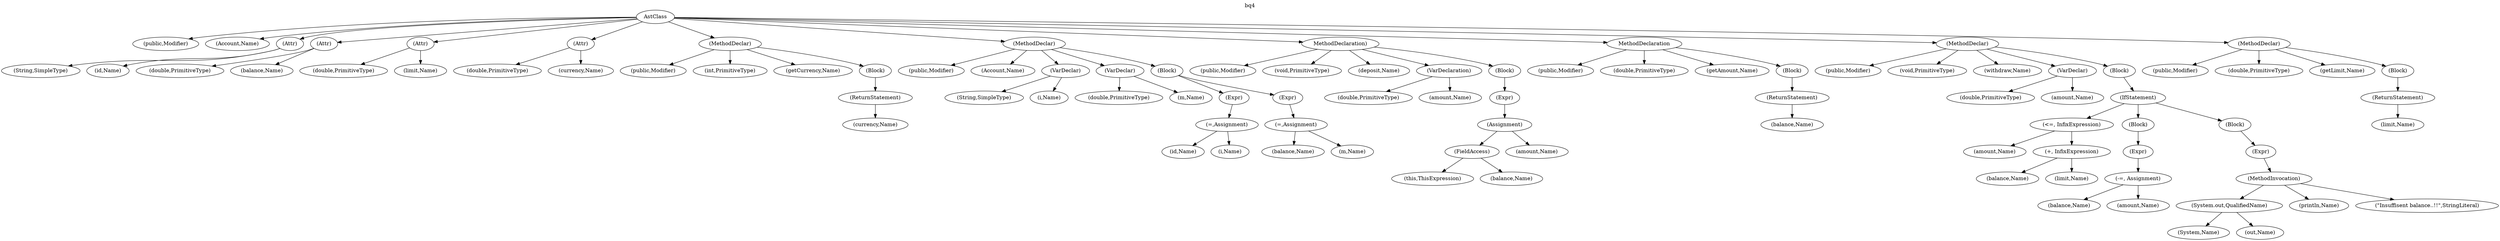 digraph "DirectedGraph" {
graph [label = "bq4", labelloc=t, concentrate = true];
"ast"[ label="AstClass" ]
"public"[ label="(public,Modifier)" ]
"Name"[ label="(Account,Name)" ]

"string1"[label="(String,SimpleType)"]
"double1"[label="(double,PrimitiveType)" ]
"double2"[label="(double,PrimitiveType)" ]
"int"[label="(double,PrimitiveType)" ]

"id"[ label="(id,Name)" ]
"balance"[ label="(balance,Name)" ]
"limit"[ label="(limit,Name)" ]
"currency"[ label="(currency,Name)" ]

"ast" -> "public"
"ast" -> "Name"



"1" [ label="(Attr)" ]
"2" [ label="(Attr)" ]
"3" [ label="(Attr)" ]
"4" [ label="(Attr)" ]

"ast" -> "1"
"1" -> "string1"
"1" -> "id"
"ast" -> "2"
"2" -> "double1"
"2" -> "balance"
"ast" -> "3"
"3" -> "double2"
"3" -> "limit"
"ast" -> "4"
"4" -> "int"
"4" -> "currency"

"1277009227" [ label="(MethodDeclar)" ]
"2065857934" [ label="(public,Modifier)" ]
"191430154" [ label="(int,PrimitiveType)" ]
"1158726741" [ label="(getCurrency,Name)" ]
"1708570684" [ label="(Block)" ]
"225482281" [ label="(ReturnStatement)" ]
"817448612" [ label="(currency,Name)" ]
"1277009227" -> "2065857934"
"1277009227" -> "191430154"
"1277009227" -> "1158726741"
"1277009227" -> "1708570684"
"1708570684" -> "225482281"
"225482281" -> "817448612"

"1344199921" [ label="(MethodDeclar)" ]
"2025269734" [ label="(public,Modifier)" ]
"1800031768" [ label="(Account,Name)" ]
"667447085" [ label="(VarDeclar)" ]
"26728049" [ label="(String,SimpleType)" ]
"2041416495" [ label="(i,Name)" ]
"502800944" [ label="(VarDeclar)" ]
"576936864" [ label="(double,PrimitiveType)" ]
"331418503" [ label="(m,Name)" ]
"111156771" [ label="(Block)" ]
"1519736165" [ label="(Expr)" ]
"1653844940" [ label="(=,Assignment)" ]
"2039810346" [ label="(id,Name)" ]
"2143437117" [ label="(i,Name)" ]
"260840925" [ label="(Expr)" ]
"1891502635" [ label="(=,Assignment)" ]
"557023567" [ label="(balance,Name)" ]
"1276504061" [ label="(m,Name)" ]
"1344199921" -> "2025269734"
"1344199921" -> "1800031768"
"1344199921" -> "667447085"
"667447085" -> "26728049"
"667447085" -> "2041416495"
"1344199921" -> "502800944"
"502800944" -> "576936864"
"502800944" -> "331418503"
"1344199921" -> "111156771"
"111156771" -> "1519736165"
"1519736165" -> "1653844940"
"1653844940" -> "2039810346"
"1653844940" -> "2143437117"
"111156771" -> "260840925"
"260840925" -> "1891502635"
"1891502635" -> "557023567"
"1891502635" -> "1276504061"

"597190999" [ label="MethodDeclaration)" ]
"603443293" [ label="(public,Modifier)" ]
"510854293" [ label="(void,PrimitiveType)" ]
"2100961961" [ label="(deposit,Name)" ]
"487075464" [ label="(VarDeclaration)" ]
"6320204" [ label="(double,PrimitiveType)" ]
"112302969" [ label="(amount,Name)" ]
"707976812" [ label="(Block)" ]
"1989335500" [ label="(Expr)" ]
"1978869058" [ label="(Assignment)" ]
"2131952342" [ label="(FieldAccess)" ]
"1139700455" [ label="(this,ThisExpression)" ]
"592717454" [ label="(balance,Name)" ]
"1340565491" [ label="(amount,Name)" ]
"597190999" -> "603443293"
"597190999" -> "510854293"
"597190999" -> "2100961961"
"597190999" -> "487075464"
"487075464" -> "6320204"
"487075464" -> "112302969"
"597190999" -> "707976812"
"707976812" -> "1989335500"
"1989335500" -> "1978869058"
"1978869058" -> "2131952342"
"2131952342" -> "1139700455"
"2131952342" -> "592717454"
"1978869058" -> "1340565491"

"671467883" [ label="MethodDeclaration" ]
"407797359" [ label="(public,Modifier)" ]
"802600648" [ label="(double,PrimitiveType)" ]
"1543148594" [ label="(getAmount,Name)" ]
"1572967156" [ label="(Block)"  ]
"574568003" [ label="(ReturnStatement)"  ]
"952486989" [ label="(balance,Name)"  ]
"671467883" -> "407797359"
"671467883" -> "802600648"
"671467883" -> "1543148594"
"671467883" -> "1572967156"
"1572967156" -> "574568003"
"574568003" -> "952486989"

"1139700454" [ label="(MethodDeclar)" ]
"592617454" [ label="(public,Modifier)" ]
"1340565492" [ label="(void,PrimitiveType)" ]
"671467884" [ label="(withdraw,Name)" ]
"407697359" [ label="(VarDeclar)" ]
"802600647" [ label="(double,PrimitiveType)" ]
"1543148593" [ label="(amount,Name)" ]
"1571967156" [ label="(Block)" ]
"574568002" [ label="(IfStatement)" ]
"952486988" [ label="(<=, InfixExpression)" ]
"932285561" [ label="(amount,Name)" ]
"2028555727" [ label="(+, InfixExpression)" ]
"591391158" [ label="(balance,Name)" ]
"898557489" [ label="(limit,Name)" ]
"247944893" [ label="(Block)" ]
"1014166943" [ label="(Expr)" ]
"1625082366" [ label="(-=, Assignment)" ]
"572593338" [ label="(balance,Name)" ]
"384294141" [ label="(amount,Name)" ]
"1024597427" [ label="(Block)" ]
"990355670" [ label="(Expr)" ]
"296347592" [ label="(MethodInvocation)" ]
"956420404" [ label="(System.out,QualifiedName)" ]
"349420578" [ label="(System,Name)" ]
"315932542" [ label="(out,Name)" ]
"1277009228" [ label="(println,Name)" ]
"2065857933" [ label="(\"Insuffisent balance..!!\",StringLiteral)" ]
"1139700454" -> "592617454"
"1139700454" -> "1340565492"
"1139700454" -> "671467884"
"1139700454" -> "407697359"
"407697359" -> "802600647"
"407697359" -> "1543148593"
"1139700454" -> "1571967156"
"1571967156" -> "574568002"
"574568002" -> "952486988"
"952486988" -> "932285561"
"952486988" -> "2028555727"
"2028555727" -> "591391158"
"2028555727" -> "898557489"
"574568002" -> "247944893"
"247944893" -> "1014166943"
"1014166943" -> "1625082366"
"1625082366" -> "572593338"
"1625082366" -> "384294141"
"574568002" -> "1024597427"
"1024597427" -> "990355670"
"990355670" -> "296347592"
"296347592" -> "956420404"
"956420404" -> "349420578"
"956420404" -> "315932542"
"296347592" -> "1277009228"
"296347592" -> "2065857933"


"1914301543" [ label="(MethodDeclar)" ]
"1157726741" [ label="(public,Modifier)" ]
"1708570683" [ label="(double,PrimitiveType)" ]
"225572281" [ label="(getLimit,Name)" ]
"817348612" [ label="(Block)" ]
"2045766957" [ label="(ReturnStatement)" ]
"690521419" [ label="(limit,Name)" ]
"1914301543" -> "1157726741"
"1914301543" -> "1708570683"
"1914301543" -> "225572281"
"1914301543" -> "817348612"
"817348612" -> "2045766957"
"2045766957" -> "690521419"

"ast" -> "1914301543"
"ast" -> "1139700454"
"ast" -> "597190999"
"ast" -> "1344199921"
"ast" -> "1277009227"
"ast" -> "671467883"



}
